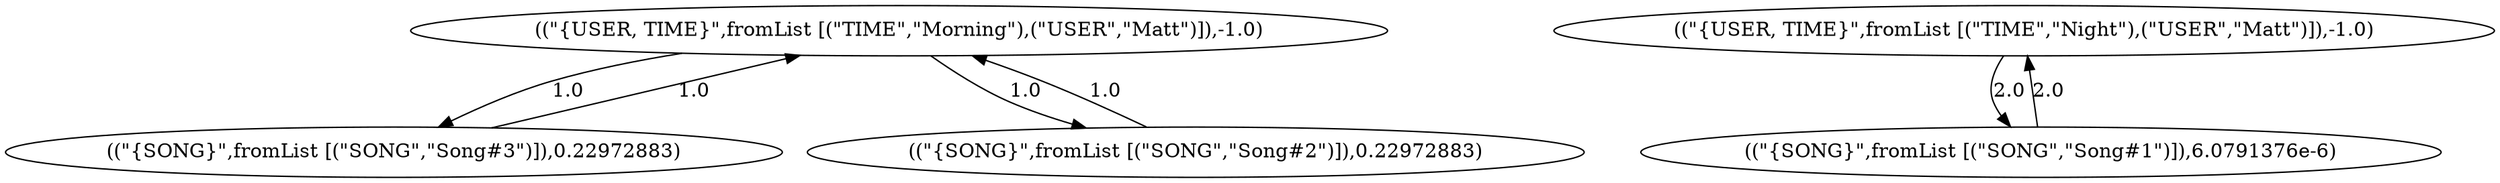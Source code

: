 digraph G {
1 -> 2[label="1.0"];
1 -> 3[label="1.0"];
2 -> 1[label="1.0"];
3 -> 1[label="1.0"];
4 -> 5[label="2.0"];
5 -> 4[label="2.0"];
1 [label="((\"{USER, TIME}\",fromList [(\"TIME\",\"Morning\"),(\"USER\",\"Matt\")]),-1.0)"];
2 [label="((\"{SONG}\",fromList [(\"SONG\",\"Song#3\")]),0.22972883)"];
3 [label="((\"{SONG}\",fromList [(\"SONG\",\"Song#2\")]),0.22972883)"];
4 [label="((\"{USER, TIME}\",fromList [(\"TIME\",\"Night\"),(\"USER\",\"Matt\")]),-1.0)"];
5 [label="((\"{SONG}\",fromList [(\"SONG\",\"Song#1\")]),6.0791376e-6)"];
}